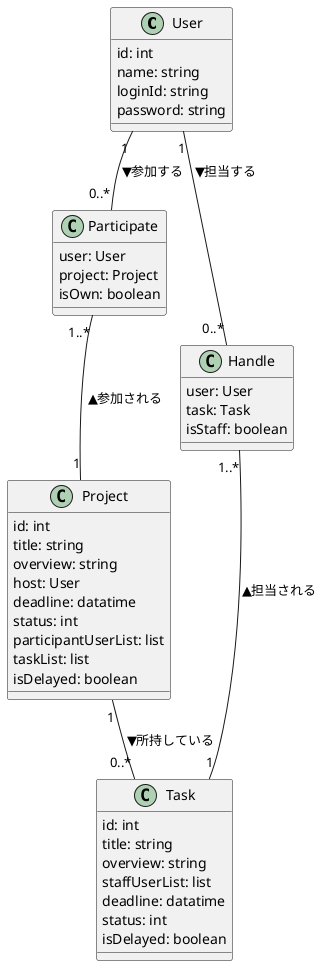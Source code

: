 @startuml


class User{
    id: int
    name: string
    loginId: string
    password: string
    }

class Project{
    id: int
    title: string
    overview: string
    host: User
    deadline: datatime
    status: int
    participantUserList: list
    taskList: list
    isDelayed: boolean
}

class Task{
    id: int
    title: string
    overview: string
    staffUserList: list
    deadline: datatime
    status: int
    isDelayed: boolean
}

class Participate{
    user: User
    project: Project
    isOwn: boolean
}

class Handle{
    user: User
    task: Task
    isStaff: boolean
}


User "1"--"0..*" Participate :▼参加する
Participate"1..*"--"1" Project :▲参加される
User "1"--"0..*" Handle :▼担当する
Handle"1..*"--"1" Task :▲担当される
Project "1"--"0..*" Task :▼所持している


@enduml